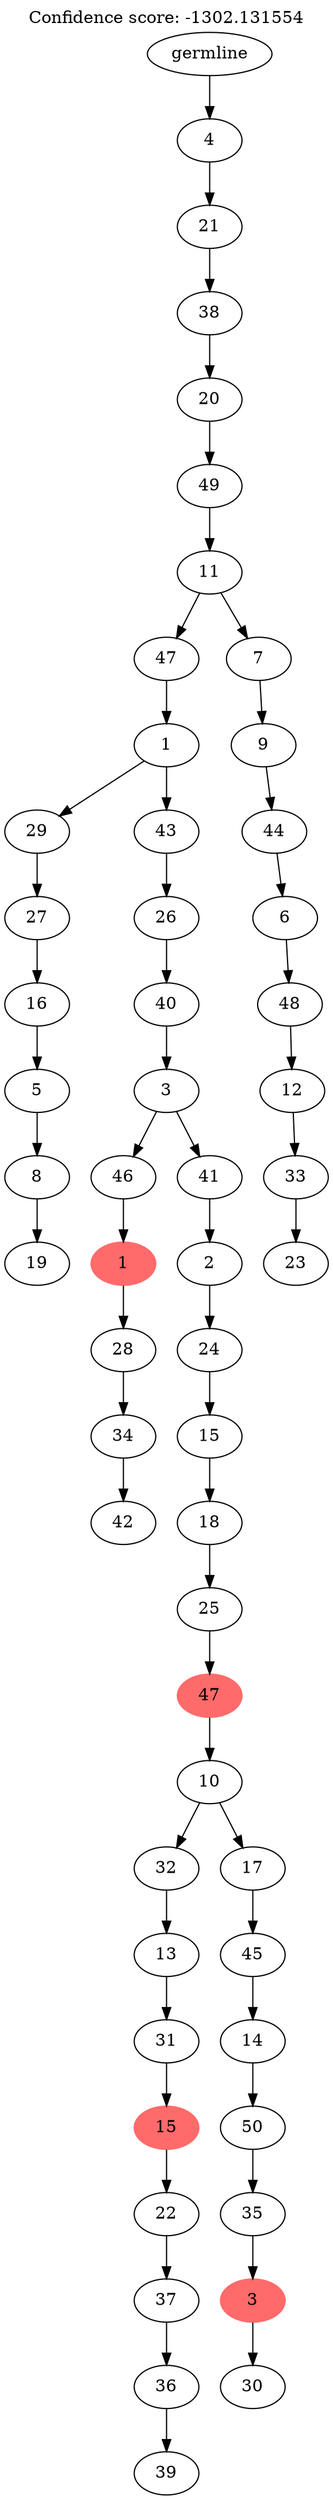 digraph g {
	"53" -> "54";
	"54" [label="19"];
	"52" -> "53";
	"53" [label="8"];
	"51" -> "52";
	"52" [label="5"];
	"50" -> "51";
	"51" [label="16"];
	"49" -> "50";
	"50" [label="27"];
	"47" -> "48";
	"48" [label="42"];
	"46" -> "47";
	"47" [label="34"];
	"45" -> "46";
	"46" [label="28"];
	"44" -> "45";
	"45" [color=indianred1, style=filled, label="1"];
	"42" -> "43";
	"43" [label="39"];
	"41" -> "42";
	"42" [label="36"];
	"40" -> "41";
	"41" [label="37"];
	"39" -> "40";
	"40" [label="22"];
	"38" -> "39";
	"39" [color=indianred1, style=filled, label="15"];
	"37" -> "38";
	"38" [label="31"];
	"36" -> "37";
	"37" [label="13"];
	"34" -> "35";
	"35" [label="30"];
	"33" -> "34";
	"34" [color=indianred1, style=filled, label="3"];
	"32" -> "33";
	"33" [label="35"];
	"31" -> "32";
	"32" [label="50"];
	"30" -> "31";
	"31" [label="14"];
	"29" -> "30";
	"30" [label="45"];
	"28" -> "29";
	"29" [label="17"];
	"28" -> "36";
	"36" [label="32"];
	"27" -> "28";
	"28" [label="10"];
	"26" -> "27";
	"27" [color=indianred1, style=filled, label="47"];
	"25" -> "26";
	"26" [label="25"];
	"24" -> "25";
	"25" [label="18"];
	"23" -> "24";
	"24" [label="15"];
	"22" -> "23";
	"23" [label="24"];
	"21" -> "22";
	"22" [label="2"];
	"20" -> "21";
	"21" [label="41"];
	"20" -> "44";
	"44" [label="46"];
	"19" -> "20";
	"20" [label="3"];
	"18" -> "19";
	"19" [label="40"];
	"17" -> "18";
	"18" [label="26"];
	"16" -> "17";
	"17" [label="43"];
	"16" -> "49";
	"49" [label="29"];
	"15" -> "16";
	"16" [label="1"];
	"13" -> "14";
	"14" [label="23"];
	"12" -> "13";
	"13" [label="33"];
	"11" -> "12";
	"12" [label="12"];
	"10" -> "11";
	"11" [label="48"];
	"9" -> "10";
	"10" [label="6"];
	"8" -> "9";
	"9" [label="44"];
	"7" -> "8";
	"8" [label="9"];
	"6" -> "7";
	"7" [label="7"];
	"6" -> "15";
	"15" [label="47"];
	"5" -> "6";
	"6" [label="11"];
	"4" -> "5";
	"5" [label="49"];
	"3" -> "4";
	"4" [label="20"];
	"2" -> "3";
	"3" [label="38"];
	"1" -> "2";
	"2" [label="21"];
	"0" -> "1";
	"1" [label="4"];
	"0" [label="germline"];
	labelloc="t";
	label="Confidence score: -1302.131554";
}
